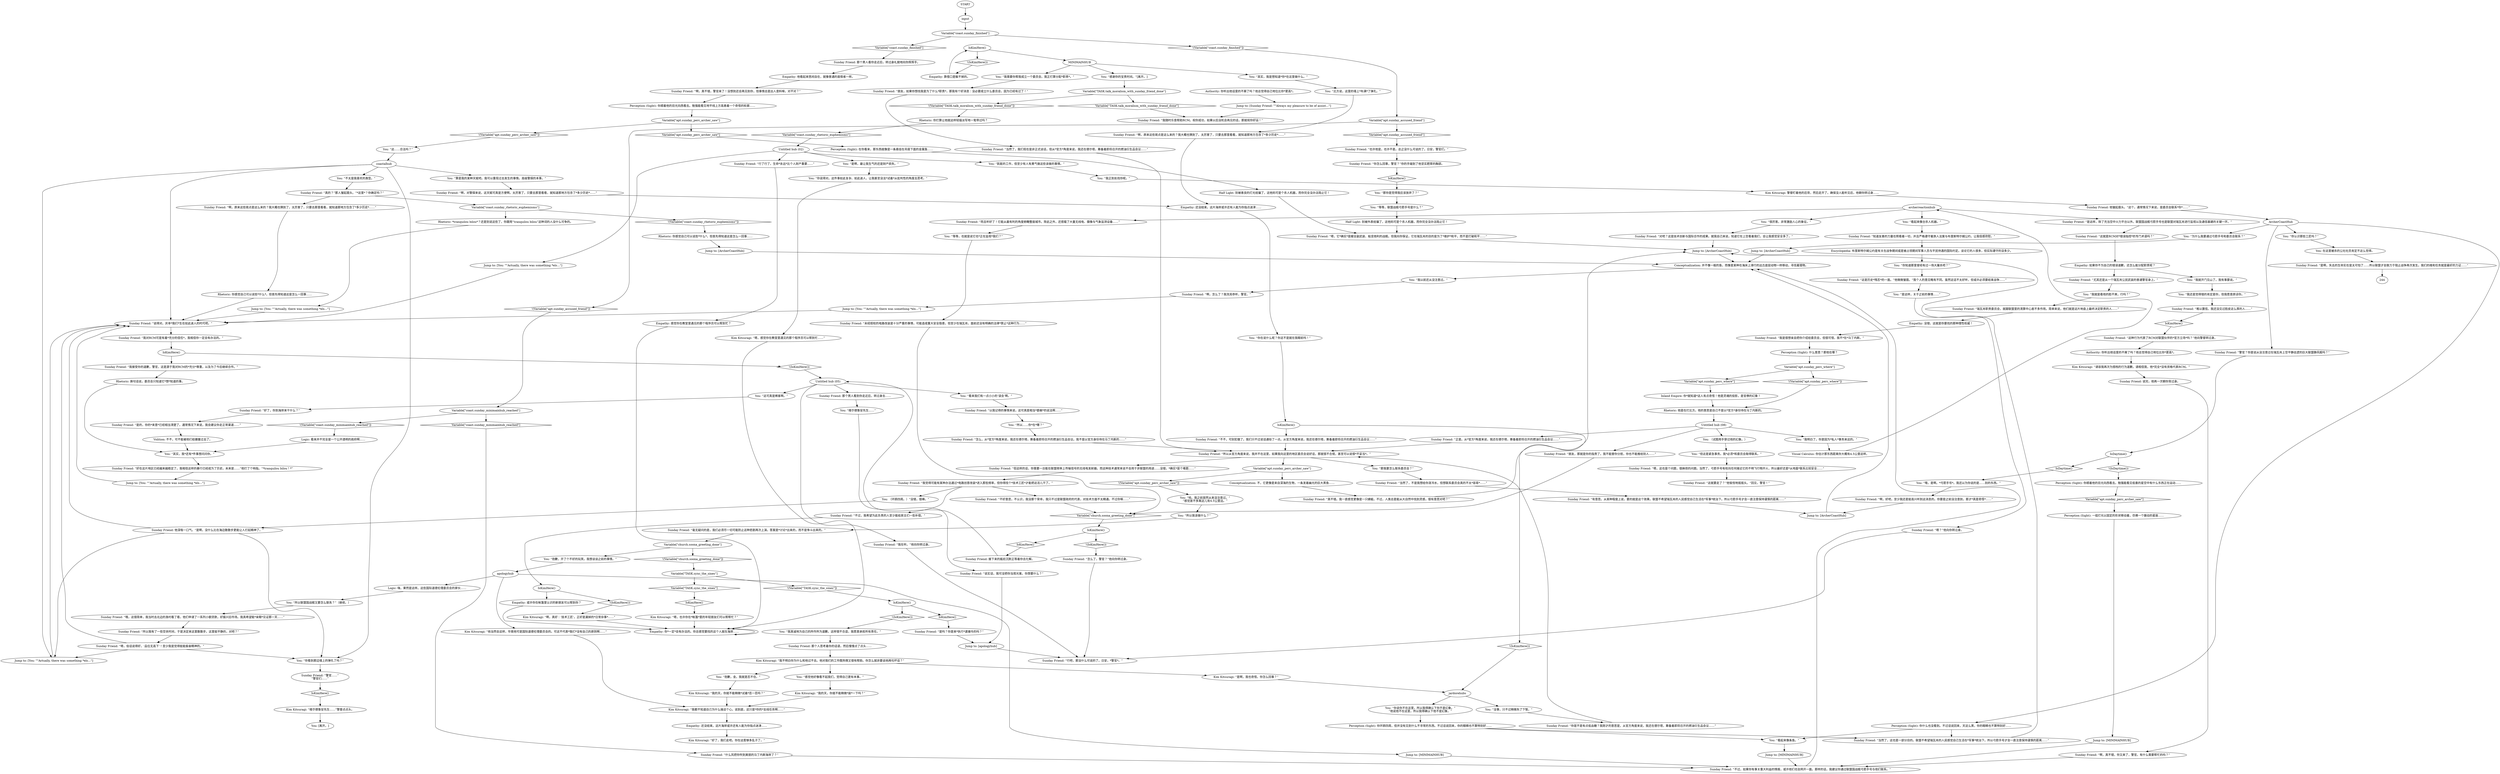 # WESTCOAST / SUNDAY FRIEND
# PART OF THE MORALIST DREAM QUEST. You come across the Sunday friend enjoying the historical scenery. You also have the chance to apologise if you accused him earlier.
# ==================================================
digraph G {
	  0 [label="START"];
	  1 [label="input"];
	  2 [label="Untitled hub (05)"];
	  3 [label="Kim Kitsuragi: “好了，我们走吧。你在这惹够多乱子了。”"];
	  4 [label="You: “我需要你帮我成立一个委员会。我正打算分配*职责*。”"];
	  5 [label="You: “我明白了。你是因为*私人*事务来这的。”"];
	  6 [label="Volition: 不不，可不能被他们给搪塞过去了。"];
	  7 [label="Variable[\"apt.sunday_perc_archer_saw\"]"];
	  8 [label="Variable[\"apt.sunday_perc_archer_saw\"]", shape=diamond];
	  9 [label="!(Variable[\"apt.sunday_perc_archer_saw\"])", shape=diamond];
	  10 [label="You: “不太是我喜欢的类型。”"];
	  11 [label="You: “你看到那边墙上的弹孔了吗？”"];
	  12 [label="Sunday Friend: 他深吸一口气。“是啊，没什么比在海边散散步更能让人打起精神了。”"];
	  13 [label="Encyclopedia: 布里斯特尔姆公约是有关在战争期间或是被占领期间军事人员与平民待遇的国际约定。谈论它的人很多，但实际遵守的没多少。"];
	  14 [label="Sunday Friend: “难以置信。我还没见过脸皮这么厚的人……”"];
	  15 [label="Sunday Friend: “这种行为代表了RCM对联盟伙伴的*官方立场*吗？”他向警督转过身。"];
	  16 [label="Sunday Friend: “以我记得的事情来说，这可真是相当*委婉*的说法啊……”"];
	  17 [label="Kim Kitsuragi: “请容我再次为搭档的行为道歉。请相信我，他*完全*没有资格代表RCM。”"];
	  18 [label="Empathy: 他看起来悠闲自在，就像普通的度假者一样。"];
	  19 [label="Inland Empire: 你*就知道*这人有点奇怪！他是灵魂的投影，是官僚的幻象！"];
	  20 [label="Untitled hub (08)"];
	  21 [label="Sunday Friend: “怎么，从*官方*角度来说，我还在德尔塔，筹备着即将召开的燃油衍生品会议。我不是以官方身份待在马丁内斯的……”"];
	  22 [label="You: “你说你不在这里，所以我得确认下你不是幻象。”\n“他说他不在这里，所以我得确认下他不是幻象。”"];
	  23 [label="Sunday Friend: “啊，好吧，至少我还是挺高兴听到这消息的。你要是之前没注意到，那才*真是奇怪*……”"];
	  24 [label="Jump to: [ArcherCoastHub]"];
	  25 [label="Sunday Friend: “啊，原来这些斑点是这么来的？我大概也猜到了。太厉害了，只要去那里看看，就知道那地方包含了*多少历史*……”"];
	  26 [label="You: “肮脏的工作，但至少有人有勇气做这些该做的事情。”"];
	  27 [label="Rhetoric: 你感觉自己可以说些*什么*，但首先得知道这是怎么一回事……"];
	  28 [label="Variable[\"apt.sunday_accused_friend\"]"];
	  29 [label="Variable[\"apt.sunday_accused_friend\"]", shape=diamond];
	  30 [label="!(Variable[\"apt.sunday_accused_friend\"])", shape=diamond];
	  31 [label="Sunday Friend: 那个人思考着你的话语，然后慢慢点了点头……"];
	  32 [label="Sunday Friend: “朋友，如果你想找我是为了什么*职责*，那我有个好消息：没必要成立什么委员会，因为已经有过了！”"];
	  33 [label="Variable[\"apt.sunday_perc_where\"]"];
	  34 [label="Variable[\"apt.sunday_perc_where\"]", shape=diamond];
	  35 [label="!(Variable[\"apt.sunday_perc_where\"])", shape=diamond];
	  36 [label="IsKimHere()"];
	  37 [label="IsKimHere()", shape=diamond];
	  38 [label="!(IsKimHere())", shape=diamond];
	  39 [label="Variable[\"coast.sunday_minimainhub_reached\"]"];
	  40 [label="Variable[\"coast.sunday_minimainhub_reached\"]", shape=diamond];
	  41 [label="!(Variable[\"coast.sunday_minimainhub_reached\"])", shape=diamond];
	  42 [label="Rhetoric: 他是在打比方。他的意思是自己不是以*官方*身份待在马丁内斯的。"];
	  43 [label="You: “为什么我要通过弓箭手号和委员会联系？”"];
	  44 [label="Perception (Sight): 你顺着他的目光向西看去。勉强能看见低垂的星空中有什么东西正在运动……"];
	  45 [label="archerreactionhub"];
	  46 [label="You: “很厉害。非常激励人心的象征。”"];
	  47 [label="Rhetoric: 你感觉自己可以说些*什么*，但首先得知道这是怎么一回事……"];
	  48 [label="Untitled hub (02)"];
	  49 [label="Empathy: 还没结束。这片海岸或许还有人能为你指点迷津……"];
	  50 [label="You: “这可真是稀客啊。”"];
	  51 [label="Sunday Friend: “嗯？”他向你转过身。"];
	  52 [label="Perception (Sight): 什么意思？那他在哪？"];
	  53 [label="You: （试图用手穿过他的幻象。）"];
	  54 [label="Sunday Friend: “所以从官方角度来说，我并不在这里，如果我向这里的地区委员会说好话，那就很不合规，甚至可以说很*不妥当*。”"];
	  55 [label="jardorehubs"];
	  56 [label="You: “看起来像台杀人机器。”"];
	  57 [label="Sunday Friend: “我觉得可能有某种办法通过*电路创意改装*进入那些频率，但你得找个*技术工匠*才能把这活儿干了。”"];
	  58 [label="You: “是啊，最让我生气的还是财产损失。”"];
	  59 [label="IsKimHere()"];
	  60 [label="IsKimHere()", shape=diamond];
	  61 [label="!(IsKimHere())", shape=diamond];
	  62 [label="Sunday Friend: “啊，真不错，警官来了！没想到还会再见到你，但事情总是出人意料嘛，对不对？”"];
	  63 [label="You: “其实，我是想知道*你*在这里做什么。”"];
	  64 [label="You: “没事，只不过稍微失了下智。”"];
	  65 [label="Sunday Friend: “对吧？这是技术创新与国际合作的成果。就我自己来说，知道它在上空看着我们，会让我感觉安全多了。”"];
	  66 [label="Variable[\"TASK.talk_moralism_with_sunday_friend_done\"]"];
	  67 [label="Variable[\"TASK.talk_moralism_with_sunday_friend_done\"]", shape=diamond];
	  68 [label="!(Variable[\"TASK.talk_moralism_with_sunday_friend_done\"])", shape=diamond];
	  69 [label="Sunday Friend: “我随时乐意帮助RCM。祝你成功，如果以后没机会再见的话，那就祝你好运！”"];
	  70 [label="Sunday Friend: “啊，对警探来说，这天赋可真是方便啊。太厉害了，只要去那里看看，就知道那地方包含了*多少历史*……”"];
	  71 [label="Kim Kitsuragi: “嗯，也许你在*帐篷*里的年轻朋友们可以帮帮忙？”"];
	  72 [label="Kim Kitsuragi: “维尔德鲁安先生……”警督点点头。"];
	  73 [label="Sunday Friend: “说实话，我可没把你当观光客。你想要什么？”"];
	  74 [label="Authority: 你听出他话里的不屑了吗？他总觉得自己地位比你*更高*。"];
	  75 [label="You: “抱歉，金。我就是忍不住。”"];
	  76 [label="Kim Kitsuragi: “我的天，你就不能稍微*试着*忍一忍吗？”"];
	  77 [label="Kim Kitsuragi: “我都不知道自己为什么操这个心。说到底，这只是*你的*支线任务啊……”"];
	  78 [label="Empathy: 没错，这就是你要找的那种理性权威！"];
	  79 [label="Sunday Friend: “我是很想亲自把你介绍给委员会，但很可惜，我不*在*马丁内斯。”"];
	  80 [label="Perception (Sight): 在你看来，那东西就像是一条悬挂在吊扇下面的金属鱼……"];
	  81 [label="Jump to: [ArcherCoastHub]"];
	  82 [label="Sunday Friend: “所以我有了一些空余时间，于是决定来这里散散步。这里挺平静的，对吧？”"];
	  83 [label="Variable[\"coast.sunday_finished\"]"];
	  84 [label="Variable[\"coast.sunday_finished\"]", shape=diamond];
	  85 [label="!(Variable[\"coast.sunday_finished\"])", shape=diamond];
	  86 [label="You: “感觉他好像看不起我们，觉得自己更有本事。”"];
	  87 [label="You: “感谢你的宝贵时间。”[离开。]"];
	  88 [label="Sunday Friend: “你是不是有点低血糖？我刚才的意思是，从官方角度来说，我还在德尔塔，筹备着即将召开的燃油衍生品会议……”"];
	  89 [label="IsDaytime()"];
	  90 [label="IsDaytime()", shape=diamond];
	  91 [label="!(IsDaytime())", shape=diamond];
	  92 [label="Perception (Sight): 一组灯光以固定的形状移动着，仿佛一个躁动的星座……"];
	  93 [label="Sunday Friend: “是啊，失去的生命实在是太可怕了……所以联盟才会致力于阻止战争再次发生。我们的维和任务就是最好的力证……”"];
	  94 [label="Variable[\"TASK.sync_the_sines\"]"];
	  95 [label="Variable[\"TASK.sync_the_sines\"]", shape=diamond];
	  96 [label="!(Variable[\"TASK.sync_the_sines\"])", shape=diamond];
	  97 [label="Empathy: 如果你不为自己的错误道歉，还怎么能分配职责呢？"];
	  98 [label="Authority: 你听出他话里的不屑了吗？他总觉得自己地位比你*更高*。"];
	  99 [label="You: “我就是看他的脸不爽，行吗？”"];
	  100 [label="Kim Kitsuragi: “是啊，我也奇怪。你怎么回事？”"];
	  101 [label="You: “那你是觉得我应该放弃了？”"];
	  102 [label="Variable[\"apt.sunday_perc_archer_saw\"]"];
	  103 [label="Variable[\"apt.sunday_perc_archer_saw\"]", shape=diamond];
	  104 [label="!(Variable[\"apt.sunday_perc_archer_saw\"])", shape=diamond];
	  105 [label="Conceptualization: 不，它更像是来自深海的生物，一条发着幽光的巨大黑鱼……"];
	  106 [label="Jump to: [MINIMAINHUB]"];
	  107 [label="IsKimHere()"];
	  108 [label="IsKimHere()", shape=diamond];
	  109 [label="!(IsKimHere())", shape=diamond];
	  110 [label="Sunday Friend: “我接受你的道歉，警官，这是源于我对RCM的*充分*尊重，以及为了今后继续合作。”"];
	  111 [label="Kim Kitsuragi: “我不明白你为什么和他过不去。他对我们的工作既热情又很有帮助。你怎么就非要说他两句坏话？”"];
	  112 [label="Sunday Friend: 他皱起眉头。“这个，通常情况下来说，是委员会联系*你*……”"];
	  113 [label="Sunday Friend: “当然了，不是我想给你泼冷水，但想联系委员会真的不太*容易*……”"];
	  114 [label="You: “等等，联盟战舰弓箭手号是什么？”"];
	  115 [label="Sunday Friend: “警官？你是说从没注意过在瑞瓦肖上空平静巡逻的巨大联盟静风舰吗？”"];
	  116 [label="Half Light: 别被外表给骗了，这他妈可是个杀人机器，而你完全没办法阻止它！"];
	  117 [label="You: “我以前还从没注意过。”"];
	  118 [label="Sunday Friend: “当然了，这也是一部分目的。联盟不希望瑞瓦肖的人民感觉自己生活在*军事*统治下。所以弓箭手号才会一直注意保持谨慎的距离……”"];
	  119 [label="You: “所以我该做什么？”"];
	  120 [label="Sunday Friend: “不过，我希望为此负责的人至少能给房主们一些补偿。”"];
	  121 [label="Empathy: 感觉你在教堂里遇见的那个程序员可以帮到忙？"];
	  122 [label="Sunday Friend: “怎么了，警官？”他向你转过身。"];
	  123 [label="You: “我还是觉得错的肯定是你，但我愿意原谅你。”"];
	  124 [label="Jump to: [MINIMAINHUB]"];
	  125 [label="Sunday Friend: “是的，你的*来意*已经相当清楚了。通常情况下来说，我会建议你走正常渠道……”"];
	  126 [label="Sunday Friend: “嗯，这也是个问题，很麻烦的问题。当然了，弓箭手号有权向任何接近它的不明飞行物开火，所以最好还是*从地面*联系比较安全……”"];
	  127 [label="Sunday Friend: “哦，这很简单，我当时去北边的渔村看了看，他们申请了一系列小额贷款，好振兴旧市场。我真希望能*亲眼*见证那一天……”"];
	  128 [label="You: “比方说，这里的墙上*布满*了弹孔。”"];
	  129 [label="Sunday Friend: “啊，原来这些斑点是这么来的？我大概也猜到了。太厉害了，只要去那里看看，就知道那地方包含了*多少历史*……”"];
	  130 [label="Sunday Friend: “警官……”\n“警官们……”"];
	  131 [label="You: “维尔德鲁安先生……”"];
	  132 [label="You: “看来我们有一点小小的‘误会’啊。”"];
	  133 [label="Kim Kitsuragi: “他当然会这样，毕竟他可是国际道德伦理委员会的。可这不代表*我们*没有自己的原则啊……”"];
	  134 [label="Kim Kitsuragi: “我的天，你就不能稍微*装*一下吗？”"];
	  135 [label="Sunday Friend: “瑞瓦肖职责委员会，就跟联盟里的清算中心差不多作用。简单来说，他们就是这片地盘上最终决定职责的人……”"];
	  136 [label="You: “所以联盟国战舰又要怎么联系？”（继续。）"];
	  137 [label="Perception (Sight): 你什么也没看到。不过话说回来，天这么黑，你的眼睛也不算特别好……"];
	  138 [label="You: “哈。我之前居然从来没注意过。”\n“感觉差不多离这儿有4.5公里远。”"];
	  139 [label="Sunday Friend: “是这样，除了充当空中火力平台以外，联盟国战舰弓箭手号也是联盟对瑞瓦肖进行监视以及通信基建的关键一环。”"];
	  140 [label="Jump to: [ArcherCoastHub]"];
	  141 [label="You: “你知道那里曾经有过一场大屠杀吧？”"];
	  142 [label="Jump to: [You: \"\"Actually, there was something *els...\"]"];
	  143 [label="Jump to: [You: \"\"Actually, there was something *els...\"]"];
	  144 [label="Variable[\"church.soona_greeting_done\"]"];
	  145 [label="Variable[\"church.soona_greeting_done\"]", shape=diamond];
	  146 [label="!(Variable[\"church.soona_greeting_done\"])", shape=diamond];
	  147 [label="You: “抱歉，开了个不好的玩笑。我想谈谈之前的事情。”"];
	  148 [label="You: “我就开门见山了。我有事要说。”"];
	  149 [label="Sunday Friend: “尤其还是从一个瑞瓦肖公民武装的普通警官身上。”"];
	  150 [label="Empathy: 靠借口是躲不掉的。"];
	  151 [label="You: “所以……你*在*哪？”"];
	  152 [label="Sunday Friend: “正是。从*官方*角度来说，我还在德尔塔，筹备着即将召开的燃油衍生品会议……”"];
	  153 [label="Visual Calculus: 你估计那东西距离你大概有4.5公里这样。"];
	  154 [label="Sunday Friend: “嗯，它*确实*是艘全副武装、船坚炮利的战舰。但我向你保证，它在瑞瓦肖的目的是为了*维护*和平，而不是打破和平……”"];
	  155 [label="Sunday Friend: “知道友善的力量在照看着一切，并且严格遵守着旅人法案与布里斯特尔姆公约，让我倍感欣慰。”"];
	  156 [label="You: “等等，也就是说它也*正在监视*我们？”"];
	  157 [label="You: “你认识那些工匠吗？”"];
	  158 [label="You: （环顾四周。）“没错，很棒。”"];
	  159 [label="You: “算是我的某种天赋吧。我可以重现过去发生的事情。高级警探的本事。”"];
	  160 [label="Variable[\"coast.sunday_rhetoric_euphemisms\"]"];
	  161 [label="Variable[\"coast.sunday_rhetoric_euphemisms\"]", shape=diamond];
	  162 [label="!(Variable[\"coast.sunday_rhetoric_euphemisms\"])", shape=diamond];
	  163 [label="Rhetoric: *tranquilou bilou*？还是别说这些了，你跟用“tranquilou bilou”这种词的人没什么可争的。"];
	  164 [label="Jump to: [You: \"\"Actually, there was something *els...\"]"];
	  165 [label="Sunday Friend: “我对RCM可是有着*充分的信任*，我相信你一定会有办法的。”"];
	  166 [label="Empathy: 你*一定*会有办法的。你总感觉要找的这个人就在海岸……"];
	  167 [label="You: “我真诚地为自己的所作所为道歉。这样很不合适，我愿意承担所有责任。”"];
	  168 [label="Logic: 嗨，果然是这样。这些国际道德伦理委员会的家伙……"];
	  169 [label="Sunday Friend: “当然了，我们现在是非正式谈话，但从*官方*角度来说，我还在德尔塔，筹备着即将召开的燃油衍生品会议……”"];
	  170 [label="IsKimHere()"];
	  171 [label="IsKimHere()", shape=diamond];
	  172 [label="!(IsKimHere())", shape=diamond];
	  173 [label="Sunday Friend: “不不，可别犯傻了。我们只不过说话通俗了一点。从官方角度来说，我还在德尔塔，筹备着即将召开的燃油衍生品会议……”"];
	  174 [label="Perception (Sight): 你环顾四周，但并没有见到什么不寻常的东西。不过话说回来，你的眼睛也不算特别好……"];
	  175 [label="You: “这……合法吗？”"];
	  176 [label="Sunday Friend: “不好意思，不认识，我没那个荣幸。我只不过是联盟政府的代表，对技术方面不太精通。不过你嘛……”"];
	  177 [label="You: 在这里被杀的公社社员肯定不这么觉得。"];
	  178 [label="Sunday Friend: “行了行了。生命*永远*比个人财产重要……”"];
	  179 [label="You: “你说得对。这件事如此复杂、如此迷人，让我甚至没法*试着*从批判性的角度去思考。”"];
	  180 [label="Jump to: [You: \"\"Actually, there was something *els...\"]"];
	  181 [label="Jump to: [ArcherCoastHub]"];
	  182 [label="Sunday Friend: “这就是RCM对*错误指控*的专门术语吗？”"];
	  183 [label="Sunday Friend: “好了，你到海岸来干什么？”"];
	  184 [label="Rhetoric: 换句话说，委员会只知道它*想*知道的事。"];
	  185 [label="ArcherCoastHub"];
	  186 [label="Conceptualization: 并不像一般的鱼，而像是某种在海床上滑行的远古底层动物一样移动，寻找着猎物。"];
	  187 [label="Half Light: 别被善良的灯光给骗了，这他妈可是个杀人机器，而你完全没办法阻止它！"];
	  188 [label="Sunday Friend: “真不错。我一直感觉更像是一只蜻蜓。不过，人类总是能从大自然中找到灵感，很有意思对吧？”"];
	  189 [label="Jump to: [MINIMAINHUB]"];
	  190 [label="Jump to: [You: \"\"Actually, there was something *els...\"]"];
	  191 [label="IsKimHere()"];
	  192 [label="IsKimHere()", shape=diamond];
	  193 [label="!(IsKimHere())", shape=diamond];
	  194 [label="Empathy: 或许你在帐篷里认识的新朋友可以帮到你？"];
	  195 [label="Kim Kitsuragi: “啊，真好：‘技术工匠’。正好是漏掉的*日常杂事*……”"];
	  196 [label="Sunday Friend: “是吗？你是来*执行*逮捕令的吗？”"];
	  197 [label="Kim Kitsuragi: 警督盯着他的后背，然后走开了。确保没人能听见后，他朝你转过身……"];
	  198 [label="Sunday Friend: “啊，真不错，你又来了，警官。有什么需要帮忙的吗？”"];
	  199 [label="Sunday Friend: “什么风把你吹到美丽的马丁内斯海岸了？”"];
	  200 [label="Perception (Sight): 你顺着他的目光向西看去。勉强能看见地平线上方高悬着一个奇怪的轮廓……"];
	  201 [label="You: “哦，是啊。*弓箭手号*。我还以为你说的是……别的东西。”"];
	  202 [label="You: “看起来像条鱼。”"];
	  203 [label="Sunday Friend: “而且听好了！它能从最有利的角度俯瞰整座城市。除此之外，还搭载了大量无线电、摄像与气象监测设备……”"];
	  204 [label="Sunday Friend: “未经授权的电路改装是十分严重的事情，可能造成重大安全隐患，但至少在瑞瓦肖，面前还没有明确的法律*禁止*这种行为……”"];
	  205 [label="coastalhub"];
	  206 [label="Sunday Friend: “嗯，俗话说得好，‘品位无高下’！至少我是觉得挺能振奋精神的。”"];
	  207 [label="Sunday Friend: “真的？”那人皱起眉头。“*这里*？你确定吗？”"];
	  208 [label="Sunday Friend: “这是历史*残忍*的一面。”他微微皱眉。“我个人的意见略有不同。虽然这话不太好听，但或许必须要结束战争……”"];
	  209 [label="You: “我正到处找你呢。”"];
	  210 [label="Sunday Friend: “我在听。”他向你转过身。"];
	  211 [label="apologyhub"];
	  212 [label="Sunday Friend: “行吧，那没什么可说的了。日安，*警官*。”"];
	  213 [label="You: “你在说什么呢？你这不是就在我眼前吗！”"];
	  214 [label="Sunday Friend: “朋友，那就是你的指责了。我不能替你分担，你也不能推给别人……”"];
	  215 [label="Sunday Friend: “毫无疑问的是，我们必须尽一切可能防止这种悲剧再次上演。答案是*讨论*出来的，而不是争斗出来的。”"];
	  216 [label="You: “是这样，关于之前的事情……”"];
	  217 [label="Jump to: [apologyhub]"];
	  218 [label="IsKimHere()"];
	  219 [label="IsKimHere()", shape=diamond];
	  220 [label="!(IsKimHere())", shape=diamond];
	  221 [label="MINIMAINHUB"];
	  222 [label="Sunday Friend: “不过，如果你有事关重大利益的情报，或许他们也会网开一面。那样的话，我建议你通过联盟国战舰弓箭手号与他们联系。”"];
	  223 [label="You: “其实，我*还有*件事想问问你。”"];
	  224 [label="Sunday Friend: “说得对。庆幸*我们*生在如此迷人的时代吧。”"];
	  225 [label="Kim Kitsuragi: “嗯，感觉你在教堂里遇见的那个程序员可以帮到忙……”"];
	  226 [label="Sunday Friend: 接下来的尴尬沉默正等着你去化解。"];
	  227 [label="You: [离开。]"];
	  228 [label="Sunday Friend: 那个男人看到你走近后，转过身去……"];
	  229 [label="Sunday Friend: “也许他是，也许不是。总之没什么可说的了。日安，警官们。”"];
	  230 [label="Sunday Friend: 说完，他再一次朝你背过身。"];
	  231 [label="Sunday Friend: “你怎么回事，警官？”你的手碰到了他坚实肥厚的胸部。"];
	  232 [label="You: “但这是紧急事务。我*必须*和委员会取得联系。”"];
	  233 [label="You: “那我要怎么联系委员会？”"];
	  234 [label="Sunday Friend: “但这样的话，你需要一台能在联盟频率上传输信号的无线电发射器。而这种技术通常来说不会用于非联盟的用途……没错，*确实*是个难题……”"];
	  235 [label="Sunday Friend: “这就要走了？”他愉悦地摇摇头。“回见，警官！”"];
	  236 [label="Rhetoric: 你打算让他就这样轻描淡写地一笔带过吗？"];
	  237 [label="Empathy: 还没结束。这片海岸或许还有人能为你指点迷津……"];
	  238 [label="Jump to: [Sunday Friend: \"\"Always my pleasure to be of assist...\"]"];
	  239 [label="Sunday Friend: 那个男人看你走近后，转过身礼貌地向你挥挥手。"];
	  240 [label="Logic: 看来并不完全是一个公开透明的政府啊……"];
	  241 [label="Sunday Friend: “有意思。从某种程度上说，要的就是这个效果。联盟不希望瑞瓦肖的人民感觉自己生活在*军事*统治下。所以弓箭手号才会一直注意保持谨慎的距离……”"];
	  242 [label="Sunday Friend: “啊，怎么了？我洗耳恭听，警官。”"];
	  243 [label="Sunday Friend: “好在这片地区已经越来越稳定了。我相信这样的暴行已经成为了历史。未来是……”他打了个响指。“*tranquilou bilou！*”"];
	  0 -> 1
	  1 -> 83
	  2 -> 210
	  2 -> 228
	  2 -> 132
	  2 -> 50
	  4 -> 32
	  5 -> 153
	  6 -> 223
	  7 -> 8
	  7 -> 9
	  8 -> 80
	  9 -> 175
	  10 -> 207
	  11 -> 130
	  12 -> 224
	  12 -> 11
	  12 -> 142
	  13 -> 141
	  14 -> 219
	  15 -> 74
	  16 -> 151
	  17 -> 230
	  18 -> 62
	  19 -> 42
	  20 -> 152
	  20 -> 5
	  20 -> 53
	  20 -> 214
	  21 -> 54
	  22 -> 174
	  23 -> 81
	  24 -> 186
	  25 -> 237
	  26 -> 209
	  27 -> 224
	  28 -> 29
	  28 -> 30
	  29 -> 229
	  30 -> 39
	  31 -> 111
	  32 -> 169
	  33 -> 34
	  33 -> 35
	  34 -> 19
	  35 -> 42
	  36 -> 37
	  36 -> 38
	  37 -> 226
	  38 -> 122
	  39 -> 40
	  39 -> 41
	  40 -> 199
	  41 -> 240
	  42 -> 20
	  43 -> 140
	  44 -> 103
	  45 -> 56
	  45 -> 203
	  45 -> 139
	  45 -> 46
	  46 -> 65
	  47 -> 181
	  48 -> 180
	  48 -> 178
	  48 -> 26
	  48 -> 58
	  49 -> 3
	  50 -> 183
	  51 -> 212
	  52 -> 33
	  53 -> 232
	  54 -> 233
	  54 -> 234
	  54 -> 102
	  55 -> 64
	  55 -> 22
	  56 -> 155
	  57 -> 176
	  57 -> 120
	  57 -> 158
	  58 -> 179
	  59 -> 60
	  59 -> 61
	  60 -> 196
	  61 -> 167
	  62 -> 200
	  63 -> 128
	  64 -> 88
	  65 -> 24
	  66 -> 67
	  66 -> 68
	  67 -> 69
	  68 -> 236
	  70 -> 237
	  71 -> 166
	  72 -> 227
	  73 -> 217
	  74 -> 17
	  75 -> 76
	  76 -> 77
	  77 -> 49
	  78 -> 79
	  79 -> 52
	  80 -> 187
	  81 -> 186
	  82 -> 206
	  83 -> 84
	  83 -> 85
	  84 -> 239
	  85 -> 28
	  86 -> 134
	  87 -> 66
	  88 -> 54
	  89 -> 90
	  89 -> 91
	  90 -> 201
	  91 -> 44
	  92 -> 106
	  93 -> 244
	  94 -> 96
	  94 -> 95
	  95 -> 192
	  96 -> 59
	  97 -> 148
	  97 -> 149
	  98 -> 238
	  99 -> 135
	  100 -> 55
	  101 -> 114
	  102 -> 104
	  102 -> 105
	  103 -> 92
	  104 -> 138
	  105 -> 188
	  106 -> 222
	  107 -> 109
	  107 -> 110
	  108 -> 72
	  109 -> 2
	  110 -> 184
	  111 -> 75
	  111 -> 100
	  111 -> 86
	  112 -> 185
	  113 -> 241
	  114 -> 116
	  115 -> 89
	  116 -> 154
	  117 -> 242
	  118 -> 24
	  119 -> 215
	  120 -> 191
	  121 -> 166
	  122 -> 212
	  123 -> 14
	  124 -> 222
	  125 -> 6
	  126 -> 235
	  127 -> 82
	  128 -> 25
	  129 -> 27
	  130 -> 108
	  131 -> 73
	  132 -> 16
	  133 -> 77
	  134 -> 77
	  135 -> 78
	  136 -> 127
	  137 -> 202
	  137 -> 118
	  138 -> 119
	  139 -> 182
	  140 -> 186
	  141 -> 208
	  142 -> 224
	  143 -> 224
	  144 -> 146
	  144 -> 147
	  145 -> 36
	  146 -> 94
	  147 -> 211
	  148 -> 123
	  149 -> 99
	  150 -> 218
	  151 -> 21
	  152 -> 54
	  153 -> 45
	  154 -> 24
	  155 -> 13
	  156 -> 204
	  157 -> 177
	  158 -> 12
	  159 -> 70
	  160 -> 162
	  160 -> 163
	  161 -> 48
	  162 -> 47
	  163 -> 143
	  164 -> 224
	  165 -> 107
	  166 -> 166
	  167 -> 31
	  168 -> 136
	  169 -> 54
	  170 -> 172
	  170 -> 173
	  171 -> 101
	  172 -> 55
	  173 -> 54
	  174 -> 202
	  174 -> 118
	  175 -> 205
	  176 -> 145
	  177 -> 93
	  178 -> 121
	  179 -> 225
	  180 -> 224
	  181 -> 186
	  182 -> 97
	  183 -> 125
	  184 -> 223
	  185 -> 43
	  185 -> 137
	  185 -> 115
	  185 -> 157
	  186 -> 117
	  187 -> 154
	  188 -> 24
	  189 -> 222
	  190 -> 224
	  191 -> 193
	  191 -> 194
	  192 -> 71
	  193 -> 195
	  194 -> 166
	  195 -> 166
	  196 -> 217
	  197 -> 112
	  198 -> 222
	  199 -> 222
	  200 -> 7
	  201 -> 23
	  202 -> 189
	  203 -> 156
	  204 -> 145
	  205 -> 224
	  205 -> 10
	  205 -> 11
	  205 -> 142
	  205 -> 159
	  206 -> 224
	  206 -> 11
	  206 -> 142
	  207 -> 160
	  207 -> 129
	  208 -> 216
	  209 -> 197
	  210 -> 212
	  211 -> 168
	  211 -> 124
	  211 -> 133
	  213 -> 170
	  214 -> 145
	  215 -> 144
	  216 -> 51
	  217 -> 212
	  218 -> 220
	  218 -> 221
	  219 -> 15
	  220 -> 150
	  221 -> 4
	  221 -> 87
	  221 -> 63
	  222 -> 186
	  223 -> 243
	  224 -> 165
	  225 -> 166
	  226 -> 2
	  228 -> 131
	  229 -> 231
	  230 -> 198
	  231 -> 171
	  232 -> 126
	  233 -> 113
	  234 -> 57
	  236 -> 161
	  237 -> 213
	  238 -> 69
	  239 -> 18
	  240 -> 223
	  241 -> 81
	  242 -> 190
	  243 -> 164
}

